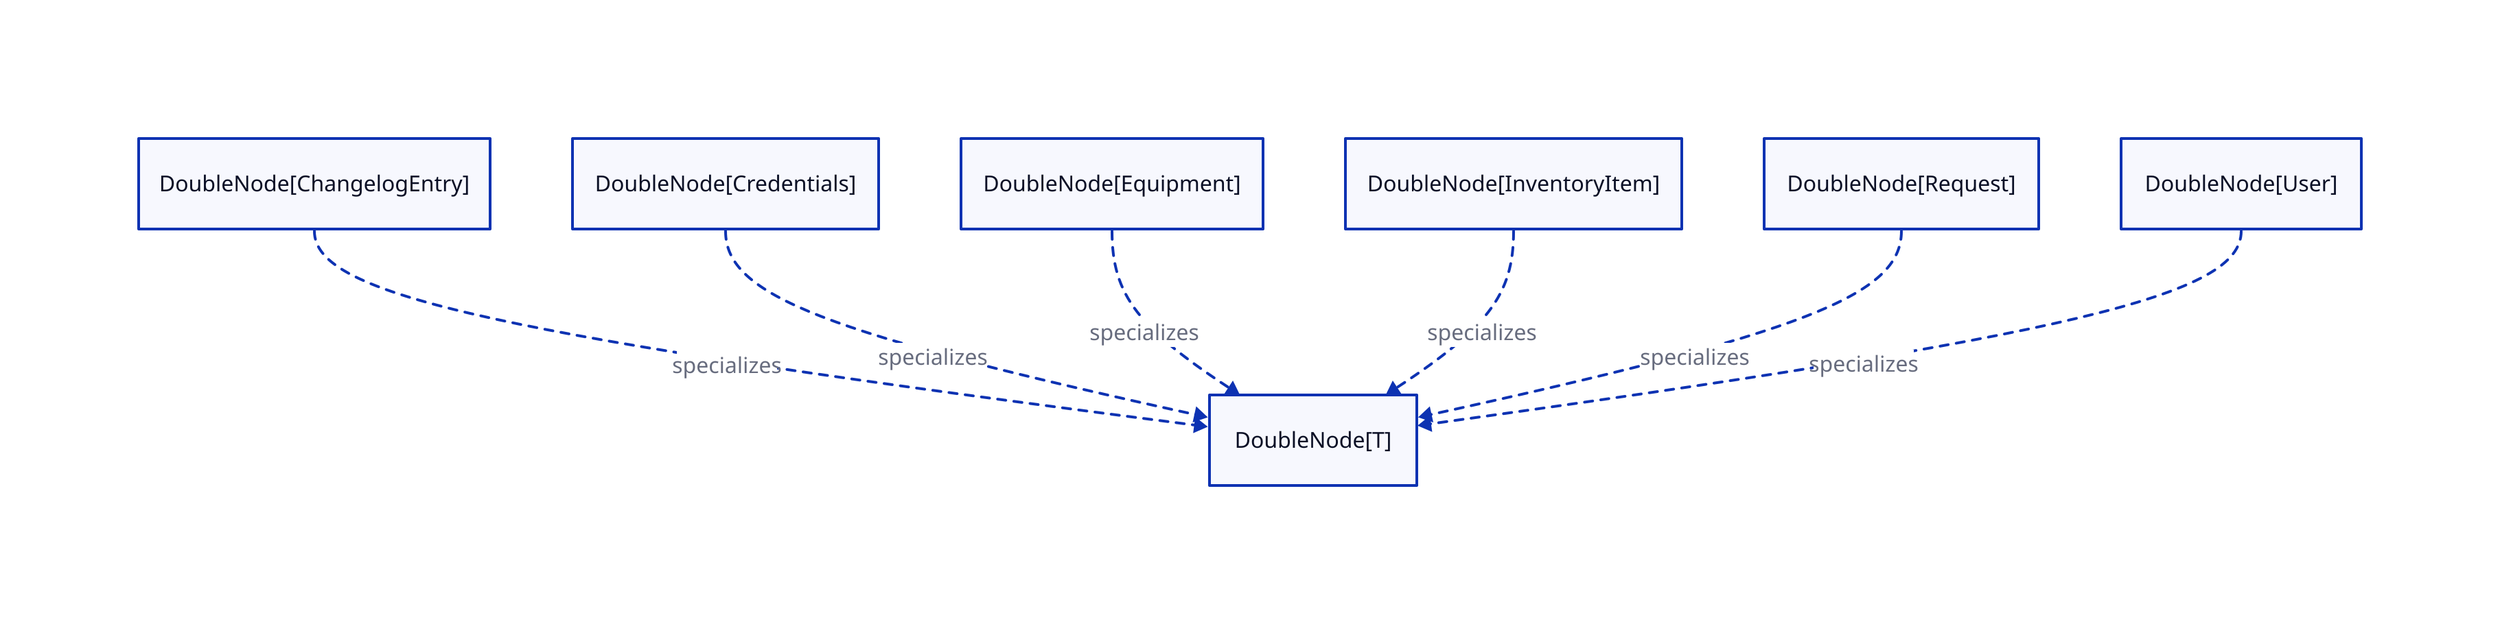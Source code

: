 # ...@../../classes/generics/double-node\[t\]

DoubleNode\[ChangelogEntry\] -> DoubleNode\[T\]: specializes {
  style.stroke-dash: 3
}

DoubleNode\[Credentials\] -> DoubleNode\[T\]: specializes {
  style.stroke-dash: 3
}

DoubleNode\[Equipment\] -> DoubleNode\[T\]: specializes {
  style.stroke-dash: 3
}

DoubleNode\[InventoryItem\] -> DoubleNode\[T\]: specializes {
  style.stroke-dash: 3
}

DoubleNode\[Request\] -> DoubleNode\[T\]: specializes {
  style.stroke-dash: 3
}

DoubleNode\[User\] -> DoubleNode\[T\]: specializes {
  style.stroke-dash: 3
}